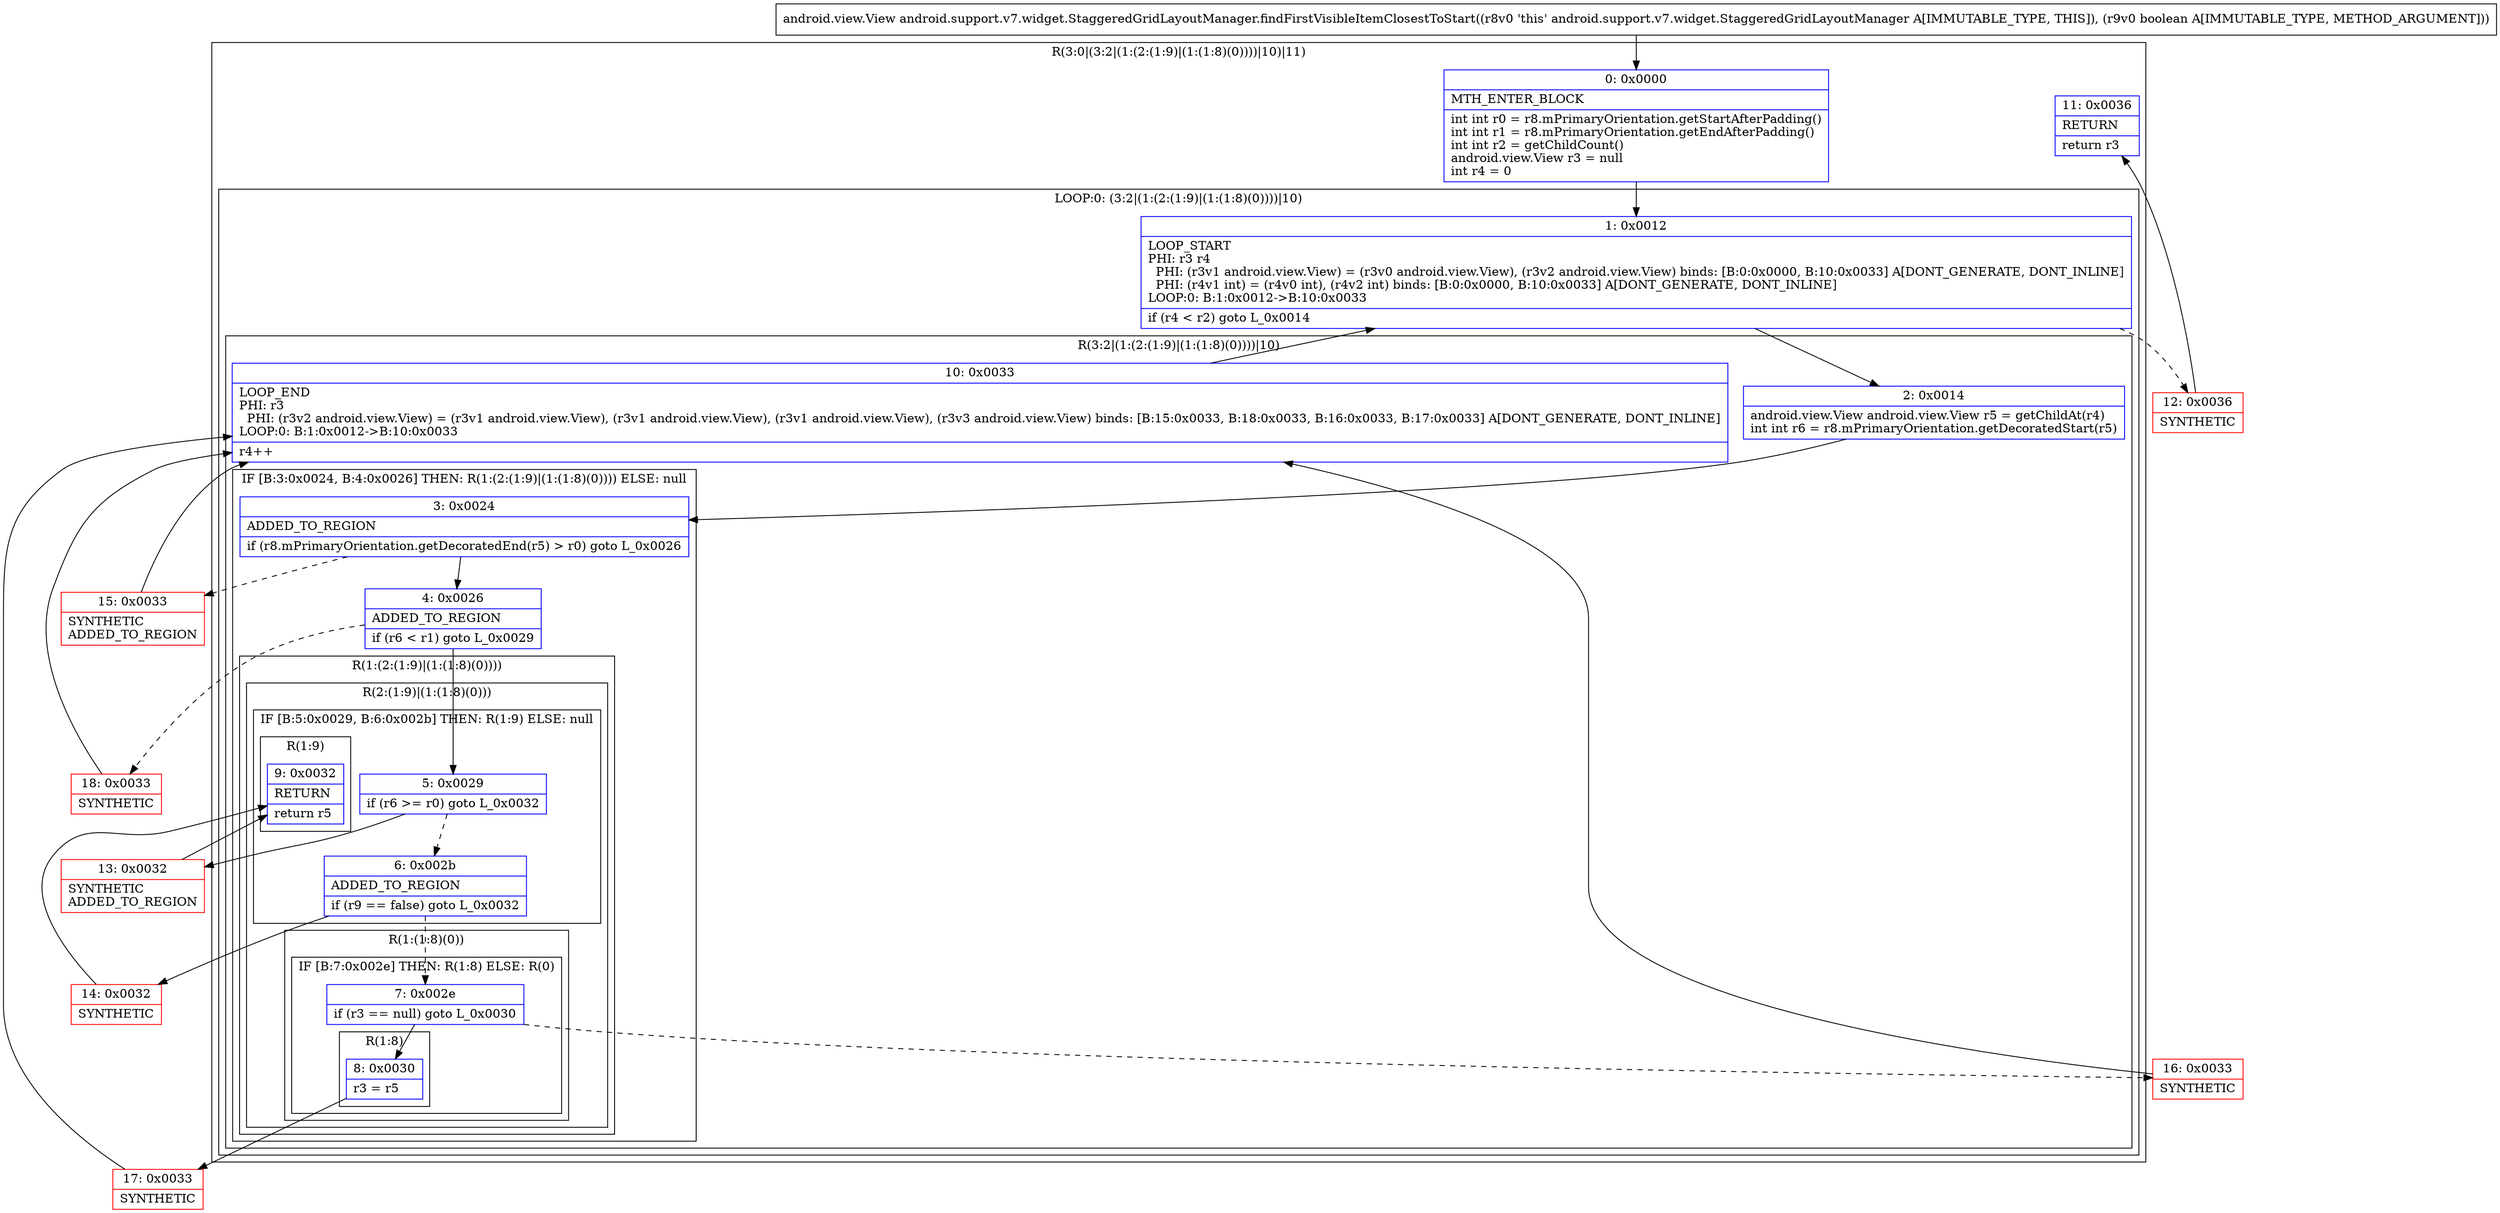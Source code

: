 digraph "CFG forandroid.support.v7.widget.StaggeredGridLayoutManager.findFirstVisibleItemClosestToStart(Z)Landroid\/view\/View;" {
subgraph cluster_Region_1958682679 {
label = "R(3:0|(3:2|(1:(2:(1:9)|(1:(1:8)(0))))|10)|11)";
node [shape=record,color=blue];
Node_0 [shape=record,label="{0\:\ 0x0000|MTH_ENTER_BLOCK\l|int int r0 = r8.mPrimaryOrientation.getStartAfterPadding()\lint int r1 = r8.mPrimaryOrientation.getEndAfterPadding()\lint int r2 = getChildCount()\landroid.view.View r3 = null\lint r4 = 0\l}"];
subgraph cluster_LoopRegion_2069040506 {
label = "LOOP:0: (3:2|(1:(2:(1:9)|(1:(1:8)(0))))|10)";
node [shape=record,color=blue];
Node_1 [shape=record,label="{1\:\ 0x0012|LOOP_START\lPHI: r3 r4 \l  PHI: (r3v1 android.view.View) = (r3v0 android.view.View), (r3v2 android.view.View) binds: [B:0:0x0000, B:10:0x0033] A[DONT_GENERATE, DONT_INLINE]\l  PHI: (r4v1 int) = (r4v0 int), (r4v2 int) binds: [B:0:0x0000, B:10:0x0033] A[DONT_GENERATE, DONT_INLINE]\lLOOP:0: B:1:0x0012\-\>B:10:0x0033\l|if (r4 \< r2) goto L_0x0014\l}"];
subgraph cluster_Region_819357878 {
label = "R(3:2|(1:(2:(1:9)|(1:(1:8)(0))))|10)";
node [shape=record,color=blue];
Node_2 [shape=record,label="{2\:\ 0x0014|android.view.View android.view.View r5 = getChildAt(r4)\lint int r6 = r8.mPrimaryOrientation.getDecoratedStart(r5)\l}"];
subgraph cluster_IfRegion_1925746588 {
label = "IF [B:3:0x0024, B:4:0x0026] THEN: R(1:(2:(1:9)|(1:(1:8)(0)))) ELSE: null";
node [shape=record,color=blue];
Node_3 [shape=record,label="{3\:\ 0x0024|ADDED_TO_REGION\l|if (r8.mPrimaryOrientation.getDecoratedEnd(r5) \> r0) goto L_0x0026\l}"];
Node_4 [shape=record,label="{4\:\ 0x0026|ADDED_TO_REGION\l|if (r6 \< r1) goto L_0x0029\l}"];
subgraph cluster_Region_1870752076 {
label = "R(1:(2:(1:9)|(1:(1:8)(0))))";
node [shape=record,color=blue];
subgraph cluster_Region_257803161 {
label = "R(2:(1:9)|(1:(1:8)(0)))";
node [shape=record,color=blue];
subgraph cluster_IfRegion_229617023 {
label = "IF [B:5:0x0029, B:6:0x002b] THEN: R(1:9) ELSE: null";
node [shape=record,color=blue];
Node_5 [shape=record,label="{5\:\ 0x0029|if (r6 \>= r0) goto L_0x0032\l}"];
Node_6 [shape=record,label="{6\:\ 0x002b|ADDED_TO_REGION\l|if (r9 == false) goto L_0x0032\l}"];
subgraph cluster_Region_1393396491 {
label = "R(1:9)";
node [shape=record,color=blue];
Node_9 [shape=record,label="{9\:\ 0x0032|RETURN\l|return r5\l}"];
}
}
subgraph cluster_Region_840243556 {
label = "R(1:(1:8)(0))";
node [shape=record,color=blue];
subgraph cluster_IfRegion_1080226192 {
label = "IF [B:7:0x002e] THEN: R(1:8) ELSE: R(0)";
node [shape=record,color=blue];
Node_7 [shape=record,label="{7\:\ 0x002e|if (r3 == null) goto L_0x0030\l}"];
subgraph cluster_Region_1994400959 {
label = "R(1:8)";
node [shape=record,color=blue];
Node_8 [shape=record,label="{8\:\ 0x0030|r3 = r5\l}"];
}
subgraph cluster_Region_459277613 {
label = "R(0)";
node [shape=record,color=blue];
}
}
}
}
}
}
Node_10 [shape=record,label="{10\:\ 0x0033|LOOP_END\lPHI: r3 \l  PHI: (r3v2 android.view.View) = (r3v1 android.view.View), (r3v1 android.view.View), (r3v1 android.view.View), (r3v3 android.view.View) binds: [B:15:0x0033, B:18:0x0033, B:16:0x0033, B:17:0x0033] A[DONT_GENERATE, DONT_INLINE]\lLOOP:0: B:1:0x0012\-\>B:10:0x0033\l|r4++\l}"];
}
}
Node_11 [shape=record,label="{11\:\ 0x0036|RETURN\l|return r3\l}"];
}
Node_12 [shape=record,color=red,label="{12\:\ 0x0036|SYNTHETIC\l}"];
Node_13 [shape=record,color=red,label="{13\:\ 0x0032|SYNTHETIC\lADDED_TO_REGION\l}"];
Node_14 [shape=record,color=red,label="{14\:\ 0x0032|SYNTHETIC\l}"];
Node_15 [shape=record,color=red,label="{15\:\ 0x0033|SYNTHETIC\lADDED_TO_REGION\l}"];
Node_16 [shape=record,color=red,label="{16\:\ 0x0033|SYNTHETIC\l}"];
Node_17 [shape=record,color=red,label="{17\:\ 0x0033|SYNTHETIC\l}"];
Node_18 [shape=record,color=red,label="{18\:\ 0x0033|SYNTHETIC\l}"];
MethodNode[shape=record,label="{android.view.View android.support.v7.widget.StaggeredGridLayoutManager.findFirstVisibleItemClosestToStart((r8v0 'this' android.support.v7.widget.StaggeredGridLayoutManager A[IMMUTABLE_TYPE, THIS]), (r9v0 boolean A[IMMUTABLE_TYPE, METHOD_ARGUMENT])) }"];
MethodNode -> Node_0;
Node_0 -> Node_1;
Node_1 -> Node_2;
Node_1 -> Node_12[style=dashed];
Node_2 -> Node_3;
Node_3 -> Node_4;
Node_3 -> Node_15[style=dashed];
Node_4 -> Node_5;
Node_4 -> Node_18[style=dashed];
Node_5 -> Node_6[style=dashed];
Node_5 -> Node_13;
Node_6 -> Node_7[style=dashed];
Node_6 -> Node_14;
Node_7 -> Node_8;
Node_7 -> Node_16[style=dashed];
Node_8 -> Node_17;
Node_10 -> Node_1;
Node_12 -> Node_11;
Node_13 -> Node_9;
Node_14 -> Node_9;
Node_15 -> Node_10;
Node_16 -> Node_10;
Node_17 -> Node_10;
Node_18 -> Node_10;
}

